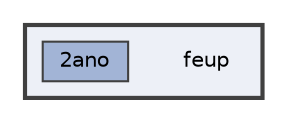 digraph "feup"
{
 // LATEX_PDF_SIZE
  bgcolor="transparent";
  edge [fontname=Helvetica,fontsize=10,labelfontname=Helvetica,labelfontsize=10];
  node [fontname=Helvetica,fontsize=10,shape=box,height=0.2,width=0.4];
  compound=true
  subgraph clusterdir_5d06ab6a7dc174c0a940cca707d8e033 {
    graph [ bgcolor="#edf0f7", pencolor="grey25", label="", fontname=Helvetica,fontsize=10 style="filled,bold", URL="dir_5d06ab6a7dc174c0a940cca707d8e033.html",tooltip=""]
    dir_5d06ab6a7dc174c0a940cca707d8e033 [shape=plaintext, label="feup"];
  dir_90e7fb43eb023511ac34ced51768431a [label="2ano", fillcolor="#a2b4d6", color="grey25", style="filled", URL="dir_90e7fb43eb023511ac34ced51768431a.html",tooltip=""];
  }
}
